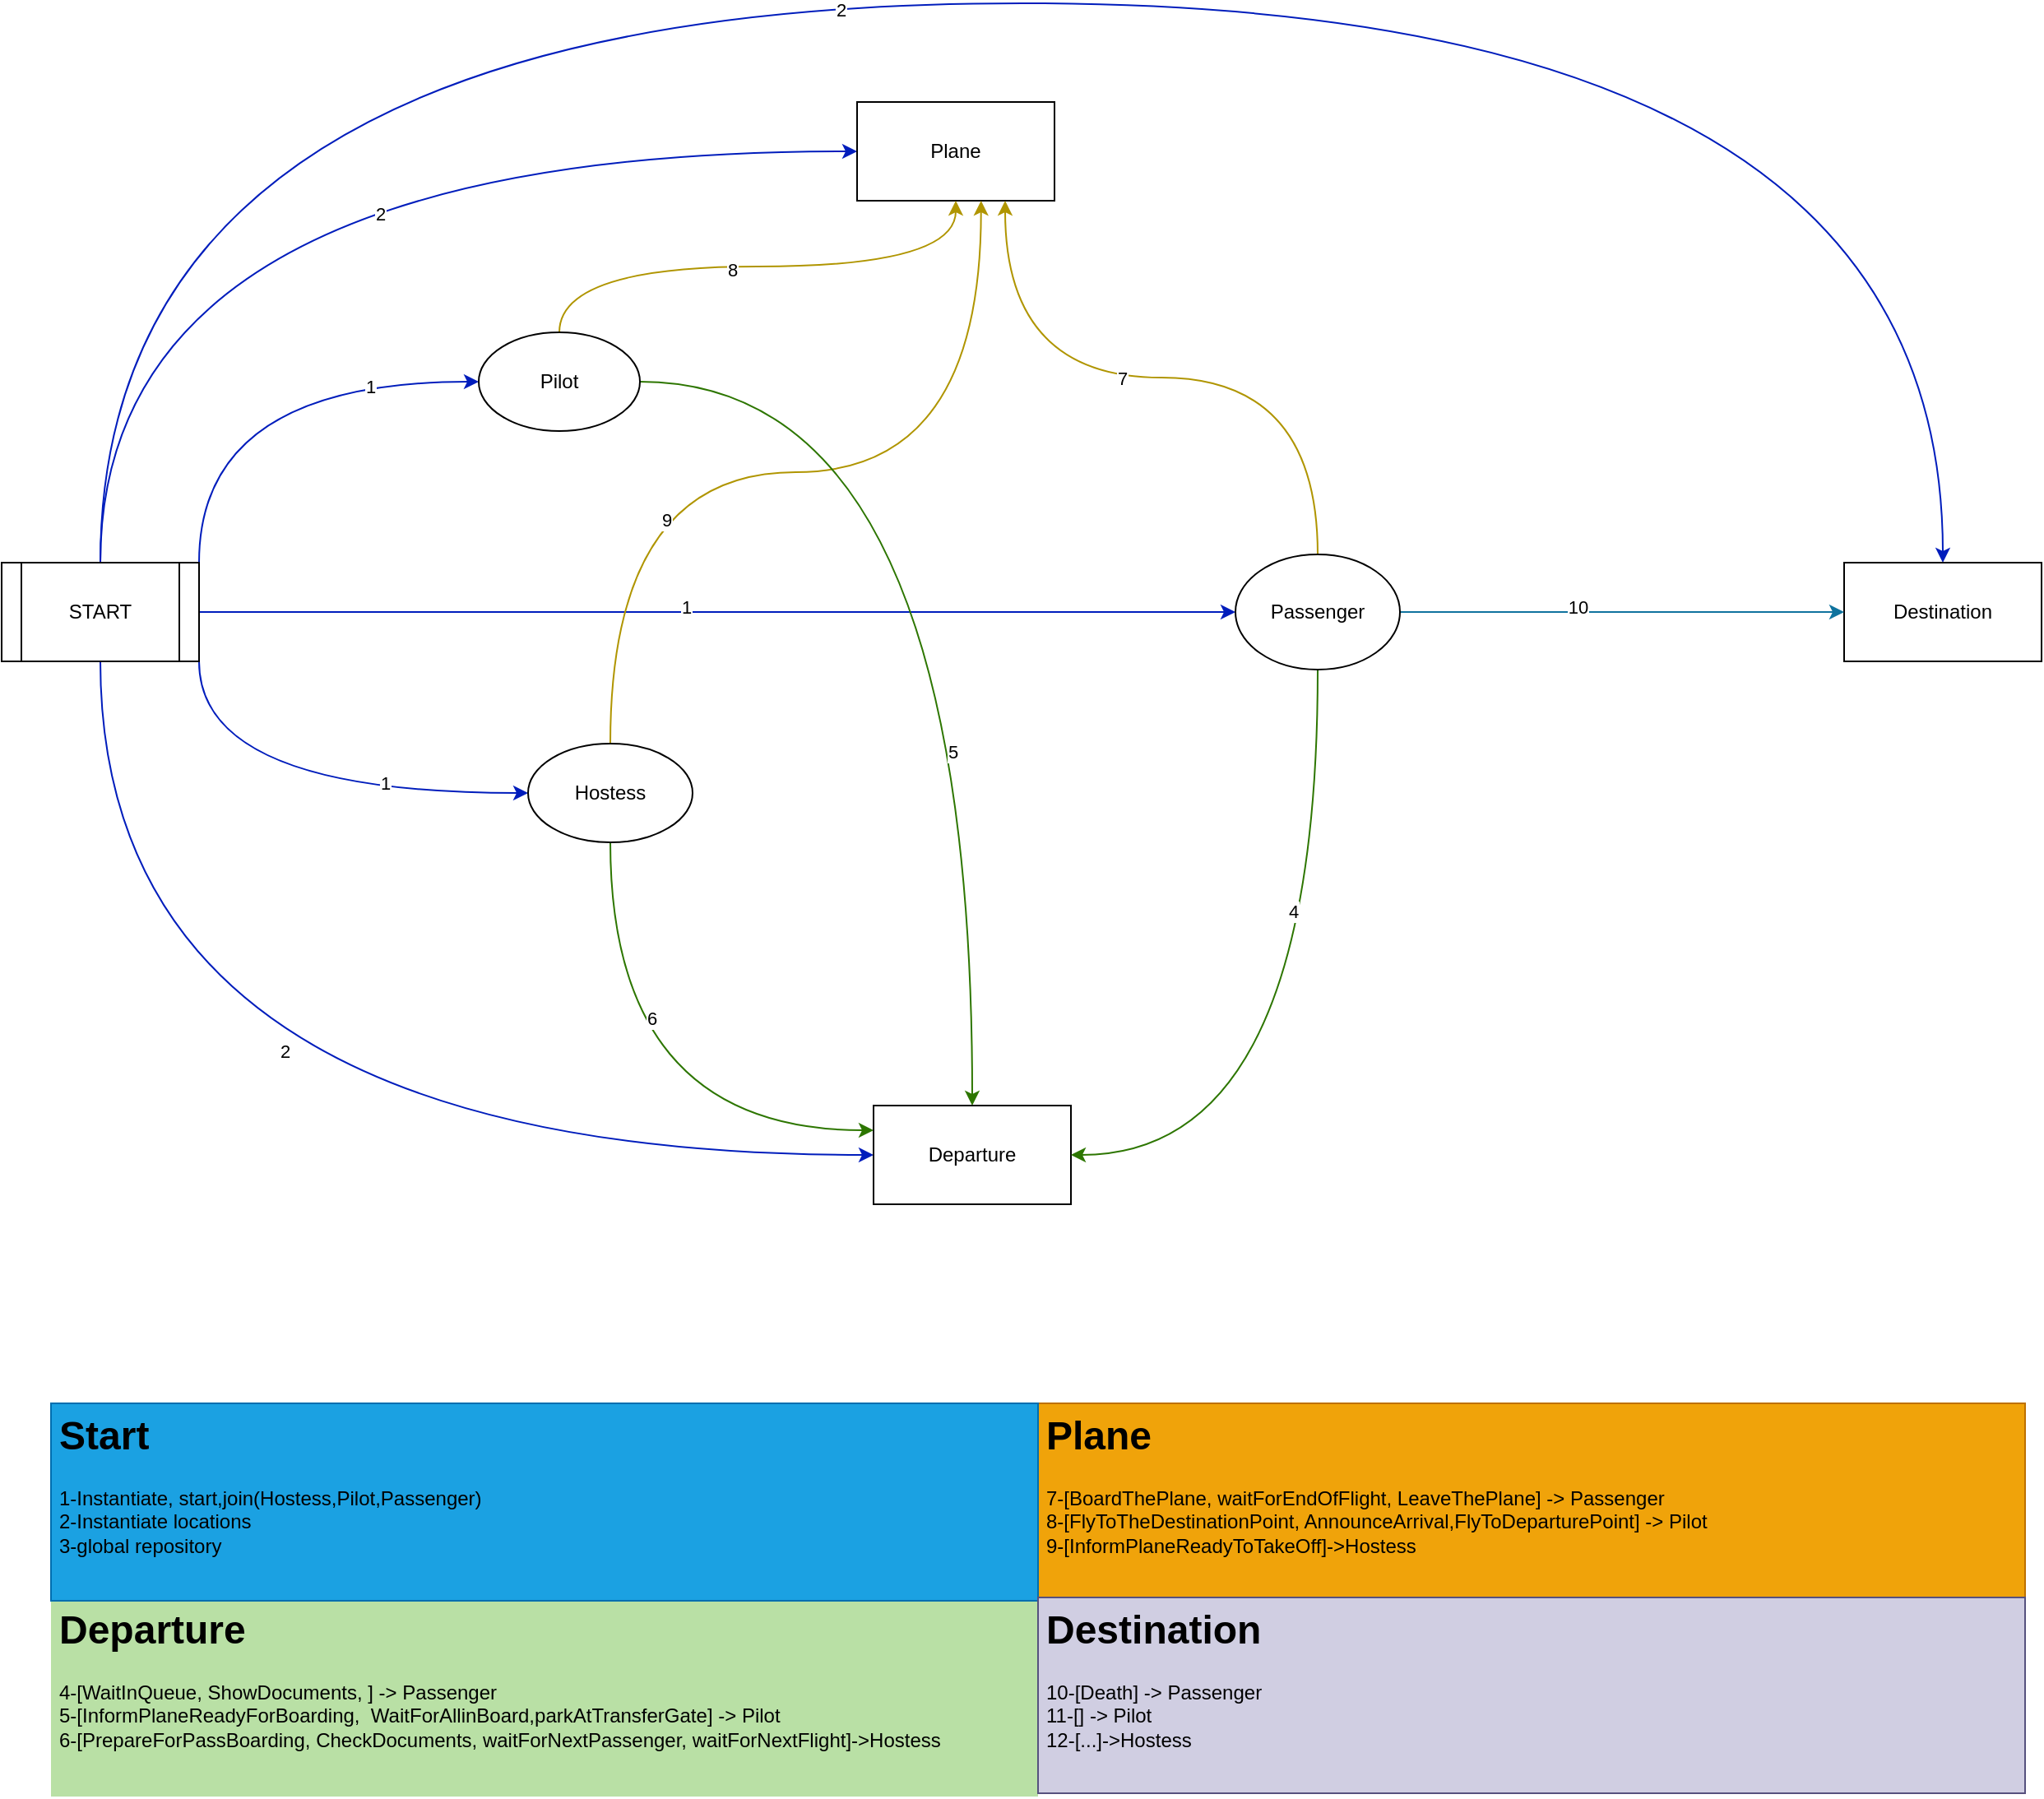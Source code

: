 <mxfile version="14.5.3" type="device"><diagram id="zWlN3FughSLKjBYN11MZ" name="Page-1"><mxGraphModel dx="1658" dy="970" grid="1" gridSize="10" guides="1" tooltips="1" connect="1" arrows="1" fold="1" page="1" pageScale="1" pageWidth="1920" pageHeight="1200" math="0" shadow="0"><root><mxCell id="0"/><mxCell id="1" parent="0"/><mxCell id="znhUBQAFxt3fDI2ertI9-11" style="edgeStyle=orthogonalEdgeStyle;orthogonalLoop=1;jettySize=auto;html=1;exitX=0.5;exitY=0;exitDx=0;exitDy=0;entryX=0;entryY=0.5;entryDx=0;entryDy=0;curved=1;fillColor=#0050ef;strokeColor=#001DBC;" edge="1" parent="1" source="znhUBQAFxt3fDI2ertI9-2" target="znhUBQAFxt3fDI2ertI9-3"><mxGeometry relative="1" as="geometry"/></mxCell><mxCell id="znhUBQAFxt3fDI2ertI9-22" value="2" style="edgeLabel;html=1;align=center;verticalAlign=middle;resizable=0;points=[];" vertex="1" connectable="0" parent="znhUBQAFxt3fDI2ertI9-11"><mxGeometry x="0.182" y="-38" relative="1" as="geometry"><mxPoint as="offset"/></mxGeometry></mxCell><mxCell id="znhUBQAFxt3fDI2ertI9-12" style="edgeStyle=orthogonalEdgeStyle;orthogonalLoop=1;jettySize=auto;html=1;exitX=0.5;exitY=1;exitDx=0;exitDy=0;entryX=0;entryY=0.5;entryDx=0;entryDy=0;curved=1;fillColor=#0050ef;strokeColor=#001DBC;" edge="1" parent="1" source="znhUBQAFxt3fDI2ertI9-2" target="znhUBQAFxt3fDI2ertI9-4"><mxGeometry relative="1" as="geometry"/></mxCell><mxCell id="znhUBQAFxt3fDI2ertI9-23" value="2" style="edgeLabel;html=1;align=center;verticalAlign=middle;resizable=0;points=[];" vertex="1" connectable="0" parent="znhUBQAFxt3fDI2ertI9-12"><mxGeometry x="0.069" y="63" relative="1" as="geometry"><mxPoint as="offset"/></mxGeometry></mxCell><mxCell id="znhUBQAFxt3fDI2ertI9-14" style="edgeStyle=orthogonalEdgeStyle;curved=1;orthogonalLoop=1;jettySize=auto;html=1;exitX=1;exitY=1;exitDx=0;exitDy=0;entryX=0;entryY=0.5;entryDx=0;entryDy=0;fillColor=#0050ef;strokeColor=#001DBC;" edge="1" parent="1" source="znhUBQAFxt3fDI2ertI9-2" target="znhUBQAFxt3fDI2ertI9-8"><mxGeometry relative="1" as="geometry"/></mxCell><mxCell id="znhUBQAFxt3fDI2ertI9-28" value="1" style="edgeLabel;html=1;align=center;verticalAlign=middle;resizable=0;points=[];" vertex="1" connectable="0" parent="znhUBQAFxt3fDI2ertI9-14"><mxGeometry x="0.377" y="6" relative="1" as="geometry"><mxPoint as="offset"/></mxGeometry></mxCell><mxCell id="znhUBQAFxt3fDI2ertI9-15" style="edgeStyle=orthogonalEdgeStyle;curved=1;orthogonalLoop=1;jettySize=auto;html=1;exitX=1;exitY=0;exitDx=0;exitDy=0;entryX=0;entryY=0.5;entryDx=0;entryDy=0;fillColor=#0050ef;strokeColor=#001DBC;" edge="1" parent="1" source="znhUBQAFxt3fDI2ertI9-2" target="znhUBQAFxt3fDI2ertI9-9"><mxGeometry relative="1" as="geometry"/></mxCell><mxCell id="znhUBQAFxt3fDI2ertI9-27" value="1" style="edgeLabel;html=1;align=center;verticalAlign=middle;resizable=0;points=[];" vertex="1" connectable="0" parent="znhUBQAFxt3fDI2ertI9-15"><mxGeometry x="0.524" y="-3" relative="1" as="geometry"><mxPoint as="offset"/></mxGeometry></mxCell><mxCell id="znhUBQAFxt3fDI2ertI9-34" style="edgeStyle=orthogonalEdgeStyle;curved=1;orthogonalLoop=1;jettySize=auto;html=1;exitX=0.5;exitY=0;exitDx=0;exitDy=0;entryX=0.5;entryY=0;entryDx=0;entryDy=0;fillColor=#0050ef;strokeColor=#001DBC;" edge="1" parent="1" source="znhUBQAFxt3fDI2ertI9-2" target="znhUBQAFxt3fDI2ertI9-5"><mxGeometry relative="1" as="geometry"><Array as="points"><mxPoint x="80" y="20"/><mxPoint x="1200" y="20"/></Array></mxGeometry></mxCell><mxCell id="znhUBQAFxt3fDI2ertI9-39" value="2" style="edgeLabel;html=1;align=center;verticalAlign=middle;resizable=0;points=[];" vertex="1" connectable="0" parent="znhUBQAFxt3fDI2ertI9-34"><mxGeometry x="-0.122" y="-4" relative="1" as="geometry"><mxPoint as="offset"/></mxGeometry></mxCell><mxCell id="znhUBQAFxt3fDI2ertI9-36" style="edgeStyle=orthogonalEdgeStyle;orthogonalLoop=1;jettySize=auto;html=1;exitX=1;exitY=0.5;exitDx=0;exitDy=0;entryX=0;entryY=0.5;entryDx=0;entryDy=0;rounded=0;fillColor=#0050ef;strokeColor=#001DBC;" edge="1" parent="1" source="znhUBQAFxt3fDI2ertI9-2" target="znhUBQAFxt3fDI2ertI9-7"><mxGeometry relative="1" as="geometry"/></mxCell><mxCell id="znhUBQAFxt3fDI2ertI9-37" value="1" style="edgeLabel;html=1;align=center;verticalAlign=middle;resizable=0;points=[];" vertex="1" connectable="0" parent="znhUBQAFxt3fDI2ertI9-36"><mxGeometry x="-0.062" y="3" relative="1" as="geometry"><mxPoint as="offset"/></mxGeometry></mxCell><mxCell id="znhUBQAFxt3fDI2ertI9-2" value="START" style="shape=process;whiteSpace=wrap;html=1;backgroundOutline=1;" vertex="1" parent="1"><mxGeometry x="20" y="360" width="120" height="60" as="geometry"/></mxCell><mxCell id="znhUBQAFxt3fDI2ertI9-3" value="Plane" style="rounded=0;whiteSpace=wrap;html=1;" vertex="1" parent="1"><mxGeometry x="540" y="80" width="120" height="60" as="geometry"/></mxCell><mxCell id="znhUBQAFxt3fDI2ertI9-4" value="Departure" style="rounded=0;whiteSpace=wrap;html=1;" vertex="1" parent="1"><mxGeometry x="550" y="690" width="120" height="60" as="geometry"/></mxCell><mxCell id="znhUBQAFxt3fDI2ertI9-5" value="Destination" style="rounded=0;whiteSpace=wrap;html=1;" vertex="1" parent="1"><mxGeometry x="1140" y="360" width="120" height="60" as="geometry"/></mxCell><mxCell id="znhUBQAFxt3fDI2ertI9-35" style="edgeStyle=orthogonalEdgeStyle;curved=1;orthogonalLoop=1;jettySize=auto;html=1;exitX=0.5;exitY=1;exitDx=0;exitDy=0;entryX=1;entryY=0.5;entryDx=0;entryDy=0;fillColor=#60a917;strokeColor=#2D7600;" edge="1" parent="1" source="znhUBQAFxt3fDI2ertI9-7" target="znhUBQAFxt3fDI2ertI9-4"><mxGeometry relative="1" as="geometry"/></mxCell><mxCell id="znhUBQAFxt3fDI2ertI9-48" value="4" style="edgeLabel;html=1;align=center;verticalAlign=middle;resizable=0;points=[];fontColor=#000000;" vertex="1" connectable="0" parent="znhUBQAFxt3fDI2ertI9-35"><mxGeometry x="-0.341" y="-15" relative="1" as="geometry"><mxPoint as="offset"/></mxGeometry></mxCell><mxCell id="znhUBQAFxt3fDI2ertI9-55" style="edgeStyle=orthogonalEdgeStyle;curved=1;orthogonalLoop=1;jettySize=auto;html=1;exitX=0.5;exitY=0;exitDx=0;exitDy=0;entryX=0.75;entryY=1;entryDx=0;entryDy=0;fontColor=#000000;fillColor=#e3c800;strokeColor=#B09500;" edge="1" parent="1" source="znhUBQAFxt3fDI2ertI9-7" target="znhUBQAFxt3fDI2ertI9-3"><mxGeometry relative="1" as="geometry"/></mxCell><mxCell id="znhUBQAFxt3fDI2ertI9-56" value="7" style="edgeLabel;html=1;align=center;verticalAlign=middle;resizable=0;points=[];fontColor=#000000;" vertex="1" connectable="0" parent="znhUBQAFxt3fDI2ertI9-55"><mxGeometry x="0.118" relative="1" as="geometry"><mxPoint as="offset"/></mxGeometry></mxCell><mxCell id="znhUBQAFxt3fDI2ertI9-59" style="edgeStyle=orthogonalEdgeStyle;curved=1;orthogonalLoop=1;jettySize=auto;html=1;exitX=1;exitY=0.5;exitDx=0;exitDy=0;entryX=0;entryY=0.5;entryDx=0;entryDy=0;fontColor=#000000;fillColor=#b1ddf0;strokeColor=#10739e;" edge="1" parent="1" source="znhUBQAFxt3fDI2ertI9-7" target="znhUBQAFxt3fDI2ertI9-5"><mxGeometry relative="1" as="geometry"/></mxCell><mxCell id="znhUBQAFxt3fDI2ertI9-60" value="10" style="edgeLabel;html=1;align=center;verticalAlign=middle;resizable=0;points=[];fontColor=#000000;" vertex="1" connectable="0" parent="znhUBQAFxt3fDI2ertI9-59"><mxGeometry x="-0.201" y="3" relative="1" as="geometry"><mxPoint as="offset"/></mxGeometry></mxCell><mxCell id="znhUBQAFxt3fDI2ertI9-7" value="Passenger" style="ellipse;whiteSpace=wrap;html=1;" vertex="1" parent="1"><mxGeometry x="770" y="355" width="100" height="70" as="geometry"/></mxCell><mxCell id="znhUBQAFxt3fDI2ertI9-50" style="edgeStyle=orthogonalEdgeStyle;curved=1;orthogonalLoop=1;jettySize=auto;html=1;exitX=0.5;exitY=1;exitDx=0;exitDy=0;entryX=0;entryY=0.25;entryDx=0;entryDy=0;fontColor=#000000;fillColor=#60a917;strokeColor=#2D7600;" edge="1" parent="1" source="znhUBQAFxt3fDI2ertI9-8" target="znhUBQAFxt3fDI2ertI9-4"><mxGeometry relative="1" as="geometry"/></mxCell><mxCell id="znhUBQAFxt3fDI2ertI9-51" value="6" style="edgeLabel;html=1;align=center;verticalAlign=middle;resizable=0;points=[];fontColor=#000000;" vertex="1" connectable="0" parent="znhUBQAFxt3fDI2ertI9-50"><mxGeometry x="-0.362" y="25" relative="1" as="geometry"><mxPoint as="offset"/></mxGeometry></mxCell><mxCell id="znhUBQAFxt3fDI2ertI9-57" style="edgeStyle=orthogonalEdgeStyle;curved=1;orthogonalLoop=1;jettySize=auto;html=1;exitX=0.5;exitY=0;exitDx=0;exitDy=0;entryX=0.628;entryY=1;entryDx=0;entryDy=0;entryPerimeter=0;fontColor=#000000;fillColor=#e3c800;strokeColor=#B09500;" edge="1" parent="1" source="znhUBQAFxt3fDI2ertI9-8" target="znhUBQAFxt3fDI2ertI9-3"><mxGeometry relative="1" as="geometry"/></mxCell><mxCell id="znhUBQAFxt3fDI2ertI9-58" value="9" style="edgeLabel;html=1;align=center;verticalAlign=middle;resizable=0;points=[];fontColor=#000000;" vertex="1" connectable="0" parent="znhUBQAFxt3fDI2ertI9-57"><mxGeometry x="-0.285" y="-29" relative="1" as="geometry"><mxPoint as="offset"/></mxGeometry></mxCell><mxCell id="znhUBQAFxt3fDI2ertI9-8" value="Hostess" style="ellipse;whiteSpace=wrap;html=1;" vertex="1" parent="1"><mxGeometry x="340" y="470" width="100" height="60" as="geometry"/></mxCell><mxCell id="znhUBQAFxt3fDI2ertI9-32" style="edgeStyle=orthogonalEdgeStyle;curved=1;orthogonalLoop=1;jettySize=auto;html=1;exitX=1;exitY=0.5;exitDx=0;exitDy=0;fillColor=#60a917;strokeColor=#2D7600;" edge="1" parent="1" source="znhUBQAFxt3fDI2ertI9-9" target="znhUBQAFxt3fDI2ertI9-4"><mxGeometry relative="1" as="geometry"/></mxCell><mxCell id="znhUBQAFxt3fDI2ertI9-47" value="5" style="edgeLabel;html=1;align=center;verticalAlign=middle;resizable=0;points=[];fontColor=#000000;" vertex="1" connectable="0" parent="znhUBQAFxt3fDI2ertI9-32"><mxGeometry x="0.33" y="-12" relative="1" as="geometry"><mxPoint as="offset"/></mxGeometry></mxCell><mxCell id="znhUBQAFxt3fDI2ertI9-53" style="edgeStyle=orthogonalEdgeStyle;curved=1;orthogonalLoop=1;jettySize=auto;html=1;exitX=0.5;exitY=0;exitDx=0;exitDy=0;entryX=0.5;entryY=1;entryDx=0;entryDy=0;fontColor=#000000;fillColor=#e3c800;strokeColor=#B09500;" edge="1" parent="1" source="znhUBQAFxt3fDI2ertI9-9" target="znhUBQAFxt3fDI2ertI9-3"><mxGeometry relative="1" as="geometry"/></mxCell><mxCell id="znhUBQAFxt3fDI2ertI9-54" value="8" style="edgeLabel;html=1;align=center;verticalAlign=middle;resizable=0;points=[];fontColor=#000000;" vertex="1" connectable="0" parent="znhUBQAFxt3fDI2ertI9-53"><mxGeometry x="-0.099" y="-2" relative="1" as="geometry"><mxPoint as="offset"/></mxGeometry></mxCell><mxCell id="znhUBQAFxt3fDI2ertI9-9" value="Pilot" style="ellipse;whiteSpace=wrap;html=1;" vertex="1" parent="1"><mxGeometry x="310" y="220" width="98" height="60" as="geometry"/></mxCell><mxCell id="znhUBQAFxt3fDI2ertI9-19" value="&lt;h1&gt;&lt;span style=&quot;background-color: rgb(255 , 255 , 255)&quot;&gt;&lt;span style=&quot;background-color: rgb(185 , 224 , 165)&quot;&gt;Departure&lt;/span&gt;&lt;br&gt;&lt;/span&gt;&lt;/h1&gt;&lt;div&gt;4-[WaitInQueue, ShowDocuments, ] -&amp;gt; Passenger &lt;br&gt;&lt;/div&gt;&lt;div&gt;5-[InformPlaneReadyForBoarding,&amp;nbsp; WaitForAllinBoard,parkAtTransferGate] -&amp;gt; Pilot&lt;br&gt;&lt;/div&gt;&lt;div&gt;6-[PrepareForPassBoarding, CheckDocuments, waitForNextPassenger, waitForNextFlight]-&amp;gt;Hostess&lt;br&gt;&lt;/div&gt;&lt;div&gt;&lt;br&gt;&lt;/div&gt;" style="text;html=1;strokeColor=none;spacing=5;spacingTop=-20;whiteSpace=wrap;overflow=hidden;rounded=0;fillColor=#B9E0A5;" vertex="1" parent="1"><mxGeometry x="50" y="989" width="600" height="121" as="geometry"/></mxCell><mxCell id="znhUBQAFxt3fDI2ertI9-44" value="&lt;h1&gt;Plane&lt;span style=&quot;background-color: rgb(255 , 255 , 255)&quot;&gt;&lt;br&gt;&lt;/span&gt;&lt;/h1&gt;&lt;div&gt;7-[BoardThePlane, waitForEndOfFlight, LeaveThePlane] -&amp;gt; Passenger &lt;br&gt;&lt;/div&gt;&lt;div&gt;8-[FlyToTheDestinationPoint, AnnounceArrival,FlyToDeparturePoint] -&amp;gt; Pilot&lt;br&gt;&lt;/div&gt;&lt;div&gt;9-[InformPlaneReadyToTakeOff]-&amp;gt;Hostess&lt;br&gt;&lt;/div&gt;&lt;div&gt;&lt;br&gt;&lt;/div&gt;" style="text;html=1;strokeColor=#BD7000;spacing=5;spacingTop=-20;whiteSpace=wrap;overflow=hidden;rounded=0;fillColor=#f0a30a;" vertex="1" parent="1"><mxGeometry x="650" y="871" width="600" height="119" as="geometry"/></mxCell><mxCell id="znhUBQAFxt3fDI2ertI9-46" value="&lt;h1&gt;Start&lt;br&gt;&lt;/h1&gt;1-Instantiate, start,join(Hostess,Pilot,Passenger)&lt;br&gt;2-Instantiate locations&lt;br&gt;3-global repository" style="text;html=1;strokeColor=#006EAF;fillColor=#1ba1e2;spacing=5;spacingTop=-20;whiteSpace=wrap;overflow=hidden;rounded=0;" vertex="1" parent="1"><mxGeometry x="50" y="871" width="600" height="120" as="geometry"/></mxCell><mxCell id="znhUBQAFxt3fDI2ertI9-52" value="&lt;h1&gt;Destination&lt;span style=&quot;background-color: rgb(255 , 255 , 255)&quot;&gt;&lt;br&gt;&lt;/span&gt;&lt;/h1&gt;&lt;div&gt;10-[Death] -&amp;gt; Passenger &lt;br&gt;&lt;/div&gt;&lt;div&gt;11-[] -&amp;gt; Pilot&lt;br&gt;&lt;/div&gt;&lt;div&gt;12-[...]-&amp;gt;Hostess&lt;br&gt;&lt;/div&gt;&lt;div&gt;&lt;br&gt;&lt;/div&gt;" style="text;html=1;strokeColor=#56517e;spacing=5;spacingTop=-20;whiteSpace=wrap;overflow=hidden;rounded=0;fillColor=#d0cee2;" vertex="1" parent="1"><mxGeometry x="650" y="989" width="600" height="119" as="geometry"/></mxCell></root></mxGraphModel></diagram></mxfile>